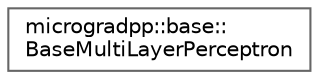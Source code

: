 digraph "Graphical Class Hierarchy"
{
 // LATEX_PDF_SIZE
  bgcolor="transparent";
  edge [fontname=Helvetica,fontsize=10,labelfontname=Helvetica,labelfontsize=10];
  node [fontname=Helvetica,fontsize=10,shape=box,height=0.2,width=0.4];
  rankdir="LR";
  Node0 [id="Node000000",label="microgradpp::base::\lBaseMultiLayerPerceptron",height=0.2,width=0.4,color="grey40", fillcolor="white", style="filled",URL="$classmicrogradpp_1_1base_1_1_base_multi_layer_perceptron.html",tooltip="Abstract base class for Multi-Layer Perceptron (MLP) networks."];
}
